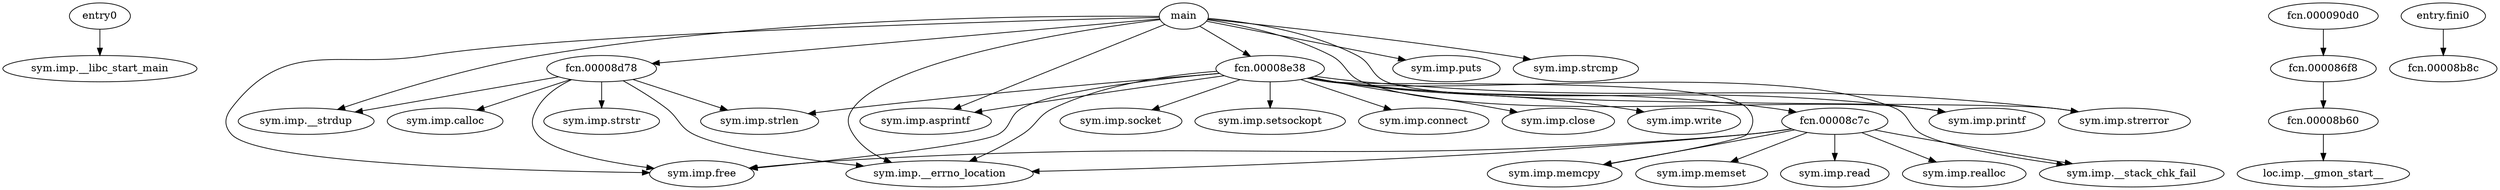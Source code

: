 digraph code {
  "0x00008b24" [label="entry0"];
  "0x00008b24" -> "0x000087a0";
  "0x000087a0" [label="sym.imp.__libc_start_main"];
  "0x0000883c" [label="main"];
  "0x0000883c" -> "0x00008e38";
  "0x00008e38" [label="fcn.00008e38"];
  "0x0000883c" -> "0x00008800";
  "0x00008800" [label="sym.imp.asprintf"];
  "0x0000883c" -> "0x00008d78";
  "0x00008d78" [label="fcn.00008d78"];
  "0x0000883c" -> "0x00008764";
  "0x00008764" [label="sym.imp.free"];
  "0x0000883c" -> "0x00008794";
  "0x00008794" [label="sym.imp.puts"];
  "0x0000883c" -> "0x00008734";
  "0x00008734" [label="sym.imp.strcmp"];
  "0x0000883c" -> "0x0000874c";
  "0x0000874c" [label="sym.imp.printf"];
  "0x0000883c" -> "0x000087d0";
  "0x000087d0" [label="sym.imp.__errno_location"];
  "0x0000883c" -> "0x000087ac";
  "0x000087ac" [label="sym.imp.strerror"];
  "0x0000883c" -> "0x000087dc";
  "0x000087dc" [label="sym.imp.__strdup"];
  "0x000090d0" [label="fcn.000090d0"];
  "0x000090d0" -> "0x000086f8";
  "0x000086f8" [label="fcn.000086f8"];
  "0x00008c1c" [label="entry.fini0"];
  "0x00008c1c" -> "0x00008b8c";
  "0x00008b8c" [label="fcn.00008b8c"];
  "0x00008b60" [label="fcn.00008b60"];
  "0x00008b60" -> "0x000087b8";
  "0x000087b8" [label="loc.imp.__gmon_start__"];
  "0x00008e38" [label="fcn.00008e38"];
  "0x00008e38" -> "0x0000880c";
  "0x0000880c" [label="sym.imp.socket"];
  "0x00008e38" -> "0x00008740";
  "0x00008740" [label="sym.imp.setsockopt"];
  "0x00008e38" -> "0x00008770";
  "0x00008770" [label="sym.imp.memcpy"];
  "0x00008e38" -> "0x00008830";
  "0x00008830" [label="sym.imp.connect"];
  "0x00008e38" -> "0x00008800";
  "0x00008800" [label="sym.imp.asprintf"];
  "0x00008e38" -> "0x0000874c";
  "0x0000874c" [label="sym.imp.printf"];
  "0x00008e38" -> "0x00008764";
  "0x00008764" [label="sym.imp.free"];
  "0x00008e38" -> "0x00008824";
  "0x00008824" [label="sym.imp.close"];
  "0x00008e38" -> "0x000087c4";
  "0x000087c4" [label="sym.imp.strlen"];
  "0x00008e38" -> "0x000087f4";
  "0x000087f4" [label="sym.imp.write"];
  "0x00008e38" -> "0x00008c7c";
  "0x00008c7c" [label="fcn.00008c7c"];
  "0x00008e38" -> "0x000087d0";
  "0x000087d0" [label="sym.imp.__errno_location"];
  "0x00008e38" -> "0x000087ac";
  "0x000087ac" [label="sym.imp.strerror"];
  "0x00008e38" -> "0x0000877c";
  "0x0000877c" [label="sym.imp.__stack_chk_fail"];
  "0x00008d78" [label="fcn.00008d78"];
  "0x00008d78" -> "0x000087dc";
  "0x000087dc" [label="sym.imp.__strdup"];
  "0x00008d78" -> "0x00008728";
  "0x00008728" [label="sym.imp.strstr"];
  "0x00008d78" -> "0x000087c4";
  "0x000087c4" [label="sym.imp.strlen"];
  "0x00008d78" -> "0x00008764";
  "0x00008764" [label="sym.imp.free"];
  "0x00008d78" -> "0x000087d0";
  "0x000087d0" [label="sym.imp.__errno_location"];
  "0x00008d78" -> "0x0000871c";
  "0x0000871c" [label="sym.imp.calloc"];
  "0x00008c7c" [label="fcn.00008c7c"];
  "0x00008c7c" -> "0x000087e8";
  "0x000087e8" [label="sym.imp.memset"];
  "0x00008c7c" -> "0x000087d0";
  "0x000087d0" [label="sym.imp.__errno_location"];
  "0x00008c7c" -> "0x00008758";
  "0x00008758" [label="sym.imp.read"];
  "0x00008c7c" -> "0x00008788";
  "0x00008788" [label="sym.imp.realloc"];
  "0x00008c7c" -> "0x00008770";
  "0x00008770" [label="sym.imp.memcpy"];
  "0x00008c7c" -> "0x00008764";
  "0x00008764" [label="sym.imp.free"];
  "0x00008c7c" -> "0x0000877c";
  "0x0000877c" [label="sym.imp.__stack_chk_fail"];
  "0x000086f8" [label="fcn.000086f8"];
  "0x000086f8" -> "0x00008b60";
  "0x00008b60" [label="fcn.00008b60"];
}